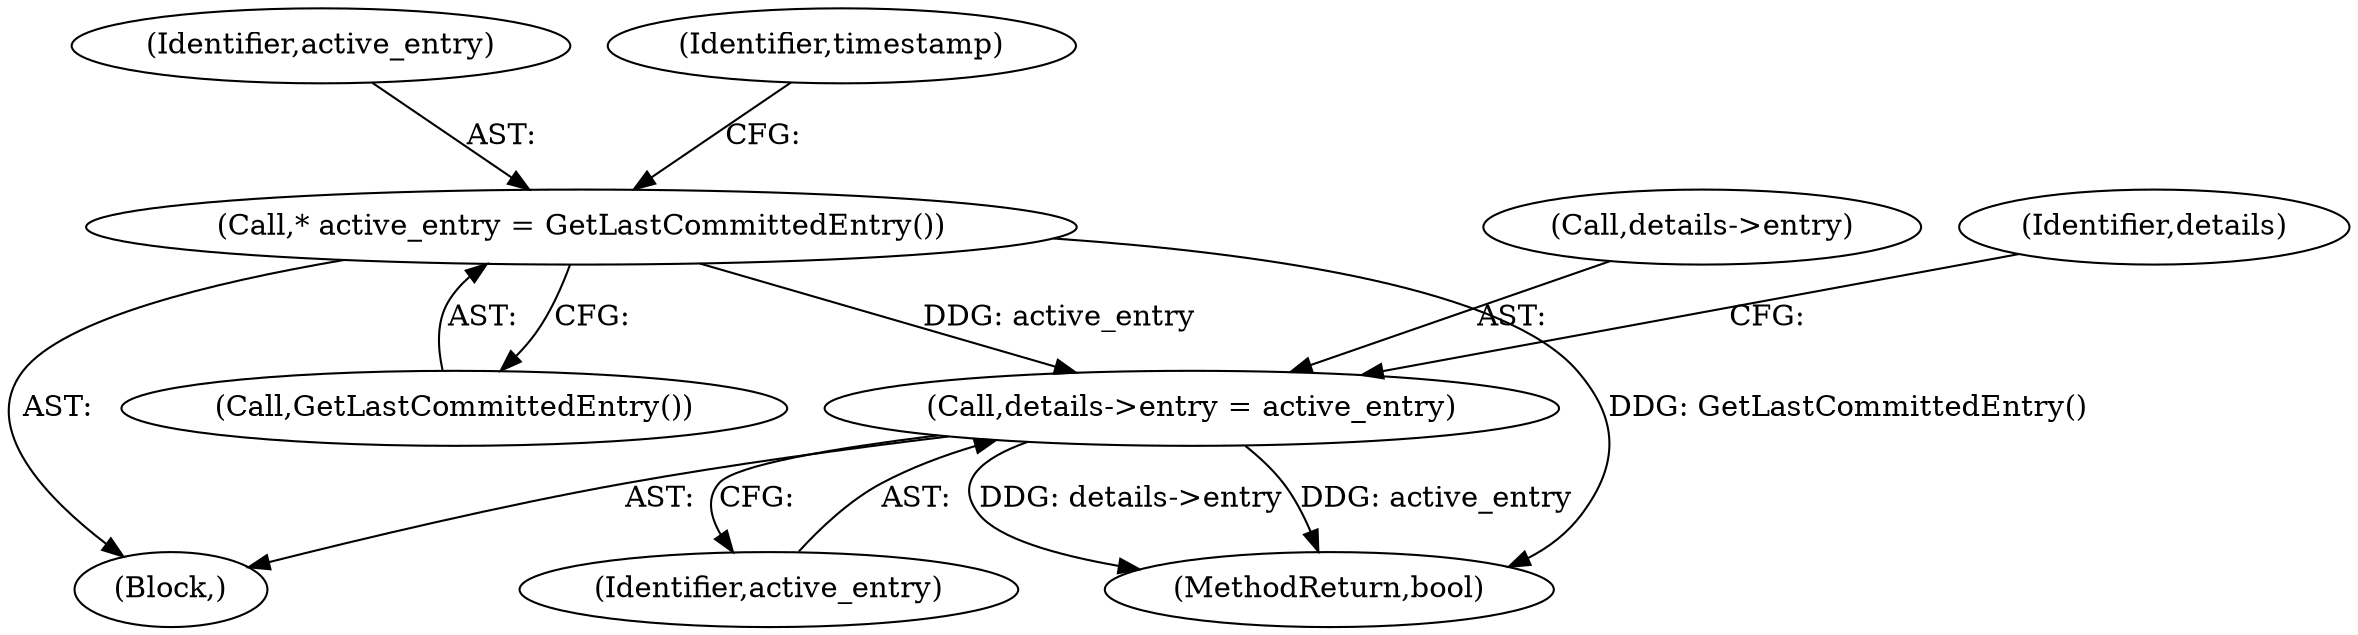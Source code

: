 digraph "0_Chrome_c050720e317e5223bcbdcaafb816befa789ceaa9@pointer" {
"1000323" [label="(Call,* active_entry = GetLastCommittedEntry())"];
"1000412" [label="(Call,details->entry = active_entry)"];
"1000413" [label="(Call,details->entry)"];
"1000462" [label="(MethodReturn,bool)"];
"1000416" [label="(Identifier,active_entry)"];
"1000325" [label="(Call,GetLastCommittedEntry())"];
"1000323" [label="(Call,* active_entry = GetLastCommittedEntry())"];
"1000324" [label="(Identifier,active_entry)"];
"1000412" [label="(Call,details->entry = active_entry)"];
"1000327" [label="(Identifier,timestamp)"];
"1000419" [label="(Identifier,details)"];
"1000110" [label="(Block,)"];
"1000323" -> "1000110"  [label="AST: "];
"1000323" -> "1000325"  [label="CFG: "];
"1000324" -> "1000323"  [label="AST: "];
"1000325" -> "1000323"  [label="AST: "];
"1000327" -> "1000323"  [label="CFG: "];
"1000323" -> "1000462"  [label="DDG: GetLastCommittedEntry()"];
"1000323" -> "1000412"  [label="DDG: active_entry"];
"1000412" -> "1000110"  [label="AST: "];
"1000412" -> "1000416"  [label="CFG: "];
"1000413" -> "1000412"  [label="AST: "];
"1000416" -> "1000412"  [label="AST: "];
"1000419" -> "1000412"  [label="CFG: "];
"1000412" -> "1000462"  [label="DDG: details->entry"];
"1000412" -> "1000462"  [label="DDG: active_entry"];
}
